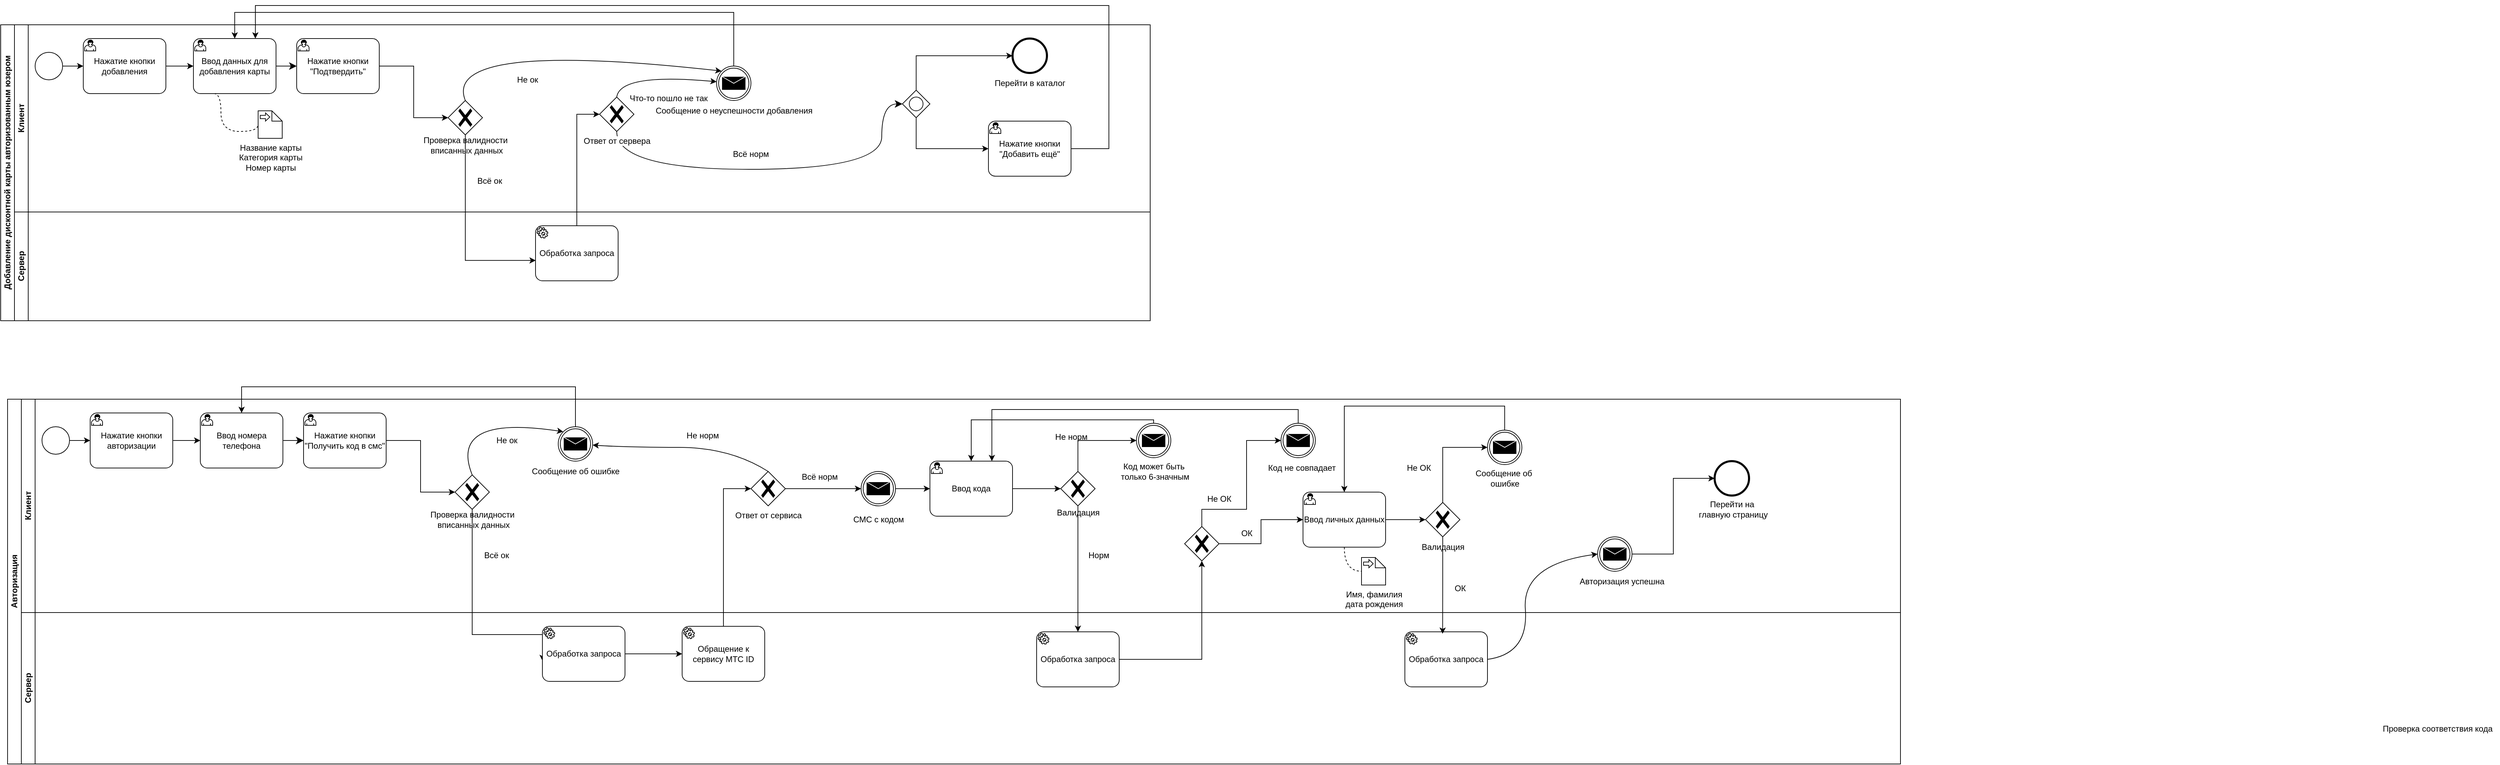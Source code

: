 <mxfile version="25.0.3">
  <diagram id="prtHgNgQTEPvFCAcTncT" name="Page-1">
    <mxGraphModel dx="3053" dy="1520" grid="1" gridSize="10" guides="1" tooltips="1" connect="1" arrows="1" fold="1" page="1" pageScale="1" pageWidth="827" pageHeight="1169" background="#ffffff" math="0" shadow="0">
      <root>
        <mxCell id="0" />
        <mxCell id="1" parent="0" />
        <mxCell id="JBMEqHiXsuzmEP7mQvSx-1" value="Добавление дисконтной карты авторизованным юзером" style="swimlane;html=1;childLayout=stackLayout;resizeParent=1;resizeParentMax=0;horizontal=0;startSize=20;horizontalStack=0;" parent="1" vertex="1">
          <mxGeometry x="30" y="40" width="1670" height="430" as="geometry" />
        </mxCell>
        <mxCell id="JBMEqHiXsuzmEP7mQvSx-2" value="Клиент" style="swimlane;html=1;startSize=20;horizontal=0;" parent="JBMEqHiXsuzmEP7mQvSx-1" vertex="1">
          <mxGeometry x="20" width="1650" height="272" as="geometry" />
        </mxCell>
        <mxCell id="JBMEqHiXsuzmEP7mQvSx-3" value="" style="edgeStyle=orthogonalEdgeStyle;rounded=0;orthogonalLoop=1;jettySize=auto;html=1;" parent="JBMEqHiXsuzmEP7mQvSx-2" source="JBMEqHiXsuzmEP7mQvSx-63" target="JBMEqHiXsuzmEP7mQvSx-6" edge="1">
          <mxGeometry relative="1" as="geometry">
            <mxPoint x="120" y="60" as="targetPoint" />
          </mxGeometry>
        </mxCell>
        <mxCell id="JBMEqHiXsuzmEP7mQvSx-4" value="" style="ellipse;whiteSpace=wrap;html=1;" parent="JBMEqHiXsuzmEP7mQvSx-2" vertex="1">
          <mxGeometry x="30" y="40" width="40" height="40" as="geometry" />
        </mxCell>
        <mxCell id="JBMEqHiXsuzmEP7mQvSx-5" style="edgeStyle=none;curved=1;rounded=0;orthogonalLoop=1;jettySize=auto;html=1;fontSize=12;startSize=8;endSize=8;" parent="JBMEqHiXsuzmEP7mQvSx-2" source="JBMEqHiXsuzmEP7mQvSx-6" target="JBMEqHiXsuzmEP7mQvSx-8" edge="1">
          <mxGeometry relative="1" as="geometry" />
        </mxCell>
        <mxCell id="JBMEqHiXsuzmEP7mQvSx-6" value="Ввод данных для добавления карты" style="points=[[0.25,0,0],[0.5,0,0],[0.75,0,0],[1,0.25,0],[1,0.5,0],[1,0.75,0],[0.75,1,0],[0.5,1,0],[0.25,1,0],[0,0.75,0],[0,0.5,0],[0,0.25,0]];shape=mxgraph.bpmn.task;whiteSpace=wrap;rectStyle=rounded;size=10;html=1;container=1;expand=0;collapsible=0;taskMarker=user;" parent="JBMEqHiXsuzmEP7mQvSx-2" vertex="1">
          <mxGeometry x="260" y="20" width="120" height="80" as="geometry" />
        </mxCell>
        <mxCell id="JBMEqHiXsuzmEP7mQvSx-7" value="&lt;div&gt;Название карты&lt;/div&gt;&lt;div&gt;Категория карты&lt;/div&gt;&lt;div&gt;Номер карты&lt;/div&gt;" style="shape=mxgraph.bpmn.data;labelPosition=center;verticalLabelPosition=bottom;align=center;verticalAlign=top;size=15;html=1;bpmnTransferType=input;" parent="JBMEqHiXsuzmEP7mQvSx-2" vertex="1">
          <mxGeometry x="354" y="125" width="35" height="40" as="geometry" />
        </mxCell>
        <mxCell id="JBMEqHiXsuzmEP7mQvSx-104" style="edgeStyle=orthogonalEdgeStyle;rounded=0;orthogonalLoop=1;jettySize=auto;html=1;entryX=0;entryY=0.5;entryDx=0;entryDy=0;entryPerimeter=0;" parent="JBMEqHiXsuzmEP7mQvSx-2" source="JBMEqHiXsuzmEP7mQvSx-8" target="JBMEqHiXsuzmEP7mQvSx-107" edge="1">
          <mxGeometry relative="1" as="geometry">
            <mxPoint x="640" y="135" as="targetPoint" />
          </mxGeometry>
        </mxCell>
        <mxCell id="JBMEqHiXsuzmEP7mQvSx-8" value="Нажатие кнопки &quot;Подтвердить&quot;" style="points=[[0.25,0,0],[0.5,0,0],[0.75,0,0],[1,0.25,0],[1,0.5,0],[1,0.75,0],[0.75,1,0],[0.5,1,0],[0.25,1,0],[0,0.75,0],[0,0.5,0],[0,0.25,0]];shape=mxgraph.bpmn.task;whiteSpace=wrap;rectStyle=rounded;size=10;html=1;container=1;expand=0;collapsible=0;taskMarker=user;" parent="JBMEqHiXsuzmEP7mQvSx-2" vertex="1">
          <mxGeometry x="410" y="20" width="120" height="80" as="geometry" />
        </mxCell>
        <mxCell id="JBMEqHiXsuzmEP7mQvSx-9" style="edgeStyle=orthogonalEdgeStyle;rounded=0;orthogonalLoop=1;jettySize=auto;html=1;entryX=0;entryY=0.5;entryDx=0;entryDy=0;entryPerimeter=0;fontSize=12;startSize=8;endSize=8;exitX=0.25;exitY=1;exitDx=0;exitDy=0;exitPerimeter=0;endArrow=none;endFill=0;dashed=1;elbow=vertical;curved=1;" parent="JBMEqHiXsuzmEP7mQvSx-2" source="JBMEqHiXsuzmEP7mQvSx-6" target="JBMEqHiXsuzmEP7mQvSx-7" edge="1">
          <mxGeometry relative="1" as="geometry">
            <Array as="points">
              <mxPoint x="300" y="100" />
              <mxPoint x="300" y="155" />
            </Array>
          </mxGeometry>
        </mxCell>
        <mxCell id="JBMEqHiXsuzmEP7mQvSx-27" style="edgeStyle=orthogonalEdgeStyle;rounded=0;orthogonalLoop=1;jettySize=auto;html=1;fontSize=12;startSize=8;endSize=8;curved=1;entryX=0;entryY=0.5;entryDx=0;entryDy=0;labelPosition=center;verticalLabelPosition=bottom;align=center;verticalAlign=top;exitX=0.5;exitY=1;exitDx=0;exitDy=0;exitPerimeter=0;" parent="JBMEqHiXsuzmEP7mQvSx-2" source="JBMEqHiXsuzmEP7mQvSx-90" target="JBMEqHiXsuzmEP7mQvSx-66" edge="1">
          <mxGeometry relative="1" as="geometry">
            <mxPoint x="875" y="202.5" as="sourcePoint" />
            <mxPoint x="1290" y="212.5" as="targetPoint" />
            <Array as="points">
              <mxPoint x="875" y="210" />
              <mxPoint x="1260" y="210" />
              <mxPoint x="1260" y="115" />
            </Array>
          </mxGeometry>
        </mxCell>
        <mxCell id="JBMEqHiXsuzmEP7mQvSx-28" style="edgeStyle=none;curved=1;rounded=0;orthogonalLoop=1;jettySize=auto;html=1;exitX=0.25;exitY=0.75;exitDx=0;exitDy=0;exitPerimeter=0;fontSize=12;startSize=8;endSize=8;" parent="JBMEqHiXsuzmEP7mQvSx-2" edge="1">
          <mxGeometry relative="1" as="geometry">
            <mxPoint x="602.5" y="72.5" as="sourcePoint" />
            <mxPoint x="602.5" y="72.5" as="targetPoint" />
          </mxGeometry>
        </mxCell>
        <mxCell id="JBMEqHiXsuzmEP7mQvSx-63" value="Нажатие кнопки добавления" style="points=[[0.25,0,0],[0.5,0,0],[0.75,0,0],[1,0.25,0],[1,0.5,0],[1,0.75,0],[0.75,1,0],[0.5,1,0],[0.25,1,0],[0,0.75,0],[0,0.5,0],[0,0.25,0]];shape=mxgraph.bpmn.task;whiteSpace=wrap;rectStyle=rounded;size=10;html=1;container=1;expand=0;collapsible=0;taskMarker=user;" parent="JBMEqHiXsuzmEP7mQvSx-2" vertex="1">
          <mxGeometry x="100" y="20" width="120" height="80" as="geometry" />
        </mxCell>
        <mxCell id="JBMEqHiXsuzmEP7mQvSx-64" value="" style="edgeStyle=orthogonalEdgeStyle;rounded=0;orthogonalLoop=1;jettySize=auto;html=1;" parent="JBMEqHiXsuzmEP7mQvSx-2" source="JBMEqHiXsuzmEP7mQvSx-4" target="JBMEqHiXsuzmEP7mQvSx-63" edge="1">
          <mxGeometry relative="1" as="geometry">
            <mxPoint x="278" y="770" as="targetPoint" />
            <mxPoint x="120" y="770" as="sourcePoint" />
          </mxGeometry>
        </mxCell>
        <mxCell id="JBMEqHiXsuzmEP7mQvSx-66" value="" style="rhombus;whiteSpace=wrap;html=1;" parent="JBMEqHiXsuzmEP7mQvSx-2" vertex="1">
          <mxGeometry x="1290" y="95" width="40" height="40" as="geometry" />
        </mxCell>
        <mxCell id="JBMEqHiXsuzmEP7mQvSx-72" value="" style="ellipse;whiteSpace=wrap;html=1;aspect=fixed;" parent="JBMEqHiXsuzmEP7mQvSx-2" vertex="1">
          <mxGeometry x="1300" y="105" width="20" height="20" as="geometry" />
        </mxCell>
        <mxCell id="JBMEqHiXsuzmEP7mQvSx-77" value="" style="points=[[0.145,0.145,0],[0.5,0,0],[0.855,0.145,0],[1,0.5,0],[0.855,0.855,0],[0.5,1,0],[0.145,0.855,0],[0,0.5,0]];shape=mxgraph.bpmn.event;html=1;verticalLabelPosition=bottom;labelBackgroundColor=#ffffff;verticalAlign=top;align=center;perimeter=ellipsePerimeter;outlineConnect=0;aspect=fixed;outline=end;symbol=terminate2;" parent="JBMEqHiXsuzmEP7mQvSx-2" vertex="1">
          <mxGeometry x="1450" y="20" width="50" height="50" as="geometry" />
        </mxCell>
        <mxCell id="JBMEqHiXsuzmEP7mQvSx-79" value="Нажатие кнопки &quot;Добавить ещё&quot;" style="points=[[0.25,0,0],[0.5,0,0],[0.75,0,0],[1,0.25,0],[1,0.5,0],[1,0.75,0],[0.75,1,0],[0.5,1,0],[0.25,1,0],[0,0.75,0],[0,0.5,0],[0,0.25,0]];shape=mxgraph.bpmn.task;whiteSpace=wrap;rectStyle=rounded;size=10;html=1;container=1;expand=0;collapsible=0;taskMarker=user;" parent="JBMEqHiXsuzmEP7mQvSx-2" vertex="1">
          <mxGeometry x="1415" y="140" width="120" height="80" as="geometry" />
        </mxCell>
        <mxCell id="JBMEqHiXsuzmEP7mQvSx-83" style="edgeStyle=orthogonalEdgeStyle;rounded=0;orthogonalLoop=1;jettySize=auto;html=1;exitX=0.5;exitY=0;exitDx=0;exitDy=0;entryX=0;entryY=0.5;entryDx=0;entryDy=0;entryPerimeter=0;" parent="JBMEqHiXsuzmEP7mQvSx-2" source="JBMEqHiXsuzmEP7mQvSx-66" target="JBMEqHiXsuzmEP7mQvSx-77" edge="1">
          <mxGeometry relative="1" as="geometry" />
        </mxCell>
        <mxCell id="JBMEqHiXsuzmEP7mQvSx-85" style="edgeStyle=orthogonalEdgeStyle;rounded=0;orthogonalLoop=1;jettySize=auto;html=1;exitX=0.5;exitY=1;exitDx=0;exitDy=0;entryX=0;entryY=0.5;entryDx=0;entryDy=0;entryPerimeter=0;" parent="JBMEqHiXsuzmEP7mQvSx-2" source="JBMEqHiXsuzmEP7mQvSx-66" target="JBMEqHiXsuzmEP7mQvSx-79" edge="1">
          <mxGeometry relative="1" as="geometry" />
        </mxCell>
        <mxCell id="JBMEqHiXsuzmEP7mQvSx-86" value="Перейти в каталог" style="text;html=1;align=center;verticalAlign=middle;resizable=0;points=[];autosize=1;strokeColor=none;fillColor=none;" parent="JBMEqHiXsuzmEP7mQvSx-2" vertex="1">
          <mxGeometry x="1410" y="70" width="130" height="30" as="geometry" />
        </mxCell>
        <mxCell id="JBMEqHiXsuzmEP7mQvSx-90" value="Ответ от сервера" style="points=[[0.25,0.25,0],[0.5,0,0],[0.75,0.25,0],[1,0.5,0],[0.75,0.75,0],[0.5,1,0],[0.25,0.75,0],[0,0.5,0]];shape=mxgraph.bpmn.gateway2;html=1;verticalLabelPosition=bottom;labelBackgroundColor=#ffffff;verticalAlign=top;align=center;perimeter=rhombusPerimeter;outlineConnect=0;outline=none;symbol=none;gwType=exclusive;" parent="JBMEqHiXsuzmEP7mQvSx-2" vertex="1">
          <mxGeometry x="850" y="105" width="50" height="50" as="geometry" />
        </mxCell>
        <mxCell id="JBMEqHiXsuzmEP7mQvSx-91" value="Всё норм" style="text;html=1;align=center;verticalAlign=middle;whiteSpace=wrap;rounded=0;" parent="JBMEqHiXsuzmEP7mQvSx-2" vertex="1">
          <mxGeometry x="990" y="170" width="160" height="35" as="geometry" />
        </mxCell>
        <mxCell id="JBMEqHiXsuzmEP7mQvSx-96" value="" style="points=[[0.145,0.145,0],[0.5,0,0],[0.855,0.145,0],[1,0.5,0],[0.855,0.855,0],[0.5,1,0],[0.145,0.855,0],[0,0.5,0]];shape=mxgraph.bpmn.event;html=1;verticalLabelPosition=bottom;labelBackgroundColor=#ffffff;verticalAlign=top;align=center;perimeter=ellipsePerimeter;outlineConnect=0;aspect=fixed;outline=throwing;symbol=message;" parent="JBMEqHiXsuzmEP7mQvSx-2" vertex="1">
          <mxGeometry x="1020" y="60" width="50" height="50" as="geometry" />
        </mxCell>
        <mxCell id="JBMEqHiXsuzmEP7mQvSx-97" value="" style="curved=1;endArrow=classic;html=1;rounded=0;exitX=0.5;exitY=0;exitDx=0;exitDy=0;exitPerimeter=0;" parent="JBMEqHiXsuzmEP7mQvSx-2" source="JBMEqHiXsuzmEP7mQvSx-90" target="JBMEqHiXsuzmEP7mQvSx-96" edge="1">
          <mxGeometry width="50" height="50" relative="1" as="geometry">
            <mxPoint x="880" y="105" as="sourcePoint" />
            <mxPoint x="1010" as="targetPoint" />
            <Array as="points">
              <mxPoint x="880" y="70" />
            </Array>
          </mxGeometry>
        </mxCell>
        <mxCell id="JBMEqHiXsuzmEP7mQvSx-100" value="Что-то пошло не так" style="text;html=1;align=center;verticalAlign=middle;resizable=0;points=[];autosize=1;strokeColor=none;fillColor=none;" parent="JBMEqHiXsuzmEP7mQvSx-2" vertex="1">
          <mxGeometry x="880" y="92" width="140" height="30" as="geometry" />
        </mxCell>
        <mxCell id="JBMEqHiXsuzmEP7mQvSx-99" value="Сообщение о неуспешности добавления" style="text;html=1;align=center;verticalAlign=middle;resizable=0;points=[];autosize=1;strokeColor=none;fillColor=none;" parent="JBMEqHiXsuzmEP7mQvSx-2" vertex="1">
          <mxGeometry x="920" y="110" width="250" height="30" as="geometry" />
        </mxCell>
        <mxCell id="JBMEqHiXsuzmEP7mQvSx-101" style="edgeStyle=orthogonalEdgeStyle;rounded=0;orthogonalLoop=1;jettySize=auto;html=1;entryX=0.5;entryY=0;entryDx=0;entryDy=0;entryPerimeter=0;" parent="JBMEqHiXsuzmEP7mQvSx-2" source="JBMEqHiXsuzmEP7mQvSx-96" target="JBMEqHiXsuzmEP7mQvSx-6" edge="1">
          <mxGeometry relative="1" as="geometry">
            <Array as="points">
              <mxPoint x="1045" y="-18" />
              <mxPoint x="320" y="-18" />
            </Array>
          </mxGeometry>
        </mxCell>
        <mxCell id="JBMEqHiXsuzmEP7mQvSx-105" value="Проверка валидности&lt;div&gt;&amp;nbsp;вписанных данных&lt;/div&gt;" style="text;html=1;align=center;verticalAlign=middle;resizable=0;points=[];autosize=1;strokeColor=none;fillColor=none;" parent="JBMEqHiXsuzmEP7mQvSx-2" vertex="1">
          <mxGeometry x="580" y="155" width="150" height="40" as="geometry" />
        </mxCell>
        <mxCell id="JBMEqHiXsuzmEP7mQvSx-107" value="" style="points=[[0.25,0.25,0],[0.5,0,0],[0.75,0.25,0],[1,0.5,0],[0.75,0.75,0],[0.5,1,0],[0.25,0.75,0],[0,0.5,0]];shape=mxgraph.bpmn.gateway2;html=1;verticalLabelPosition=bottom;labelBackgroundColor=#ffffff;verticalAlign=top;align=center;perimeter=rhombusPerimeter;outlineConnect=0;outline=none;symbol=none;gwType=exclusive;" parent="JBMEqHiXsuzmEP7mQvSx-2" vertex="1">
          <mxGeometry x="630" y="110" width="50" height="50" as="geometry" />
        </mxCell>
        <mxCell id="JBMEqHiXsuzmEP7mQvSx-110" value="Всё ок" style="text;html=1;align=center;verticalAlign=middle;resizable=0;points=[];autosize=1;strokeColor=none;fillColor=none;" parent="JBMEqHiXsuzmEP7mQvSx-2" vertex="1">
          <mxGeometry x="660" y="212" width="60" height="30" as="geometry" />
        </mxCell>
        <mxCell id="JBMEqHiXsuzmEP7mQvSx-113" value="" style="curved=1;endArrow=classic;html=1;rounded=0;exitX=0.5;exitY=0;exitDx=0;exitDy=0;exitPerimeter=0;entryX=0.145;entryY=0.145;entryDx=0;entryDy=0;entryPerimeter=0;" parent="JBMEqHiXsuzmEP7mQvSx-2" source="JBMEqHiXsuzmEP7mQvSx-107" target="JBMEqHiXsuzmEP7mQvSx-96" edge="1">
          <mxGeometry width="50" height="50" relative="1" as="geometry">
            <mxPoint x="670" y="80" as="sourcePoint" />
            <mxPoint x="720" y="30" as="targetPoint" />
            <Array as="points">
              <mxPoint x="620" y="22" />
            </Array>
          </mxGeometry>
        </mxCell>
        <mxCell id="JBMEqHiXsuzmEP7mQvSx-114" value="Не ок" style="text;html=1;align=center;verticalAlign=middle;resizable=0;points=[];autosize=1;strokeColor=none;fillColor=none;" parent="JBMEqHiXsuzmEP7mQvSx-2" vertex="1">
          <mxGeometry x="720" y="65" width="50" height="30" as="geometry" />
        </mxCell>
        <mxCell id="JBMEqHiXsuzmEP7mQvSx-116" style="edgeStyle=orthogonalEdgeStyle;rounded=0;orthogonalLoop=1;jettySize=auto;html=1;entryX=0.75;entryY=0;entryDx=0;entryDy=0;entryPerimeter=0;" parent="JBMEqHiXsuzmEP7mQvSx-2" source="JBMEqHiXsuzmEP7mQvSx-79" target="JBMEqHiXsuzmEP7mQvSx-6" edge="1">
          <mxGeometry relative="1" as="geometry">
            <Array as="points">
              <mxPoint x="1590" y="180" />
              <mxPoint x="1590" y="-28" />
              <mxPoint x="350" y="-28" />
            </Array>
          </mxGeometry>
        </mxCell>
        <mxCell id="JBMEqHiXsuzmEP7mQvSx-95" style="edgeStyle=orthogonalEdgeStyle;rounded=0;orthogonalLoop=1;jettySize=auto;html=1;entryX=0;entryY=0.5;entryDx=0;entryDy=0;entryPerimeter=0;" parent="JBMEqHiXsuzmEP7mQvSx-1" source="JBMEqHiXsuzmEP7mQvSx-31" target="JBMEqHiXsuzmEP7mQvSx-90" edge="1">
          <mxGeometry relative="1" as="geometry" />
        </mxCell>
        <mxCell id="JBMEqHiXsuzmEP7mQvSx-106" style="edgeStyle=orthogonalEdgeStyle;rounded=0;orthogonalLoop=1;jettySize=auto;html=1;exitX=0.5;exitY=1;exitDx=0;exitDy=0;exitPerimeter=0;entryX=0.002;entryY=0.63;entryDx=0;entryDy=0;entryPerimeter=0;" parent="JBMEqHiXsuzmEP7mQvSx-1" source="JBMEqHiXsuzmEP7mQvSx-107" target="JBMEqHiXsuzmEP7mQvSx-31" edge="1">
          <mxGeometry relative="1" as="geometry">
            <mxPoint x="700" y="132" as="sourcePoint" />
            <mxPoint x="777" y="298" as="targetPoint" />
            <Array as="points">
              <mxPoint x="675" y="342" />
            </Array>
          </mxGeometry>
        </mxCell>
        <mxCell id="JBMEqHiXsuzmEP7mQvSx-29" value="Сервер" style="swimlane;html=1;startSize=20;horizontal=0;" parent="JBMEqHiXsuzmEP7mQvSx-1" vertex="1">
          <mxGeometry x="20" y="272" width="1650" height="158" as="geometry" />
        </mxCell>
        <mxCell id="JBMEqHiXsuzmEP7mQvSx-31" value="Обработка запроса" style="points=[[0.25,0,0],[0.5,0,0],[0.75,0,0],[1,0.25,0],[1,0.5,0],[1,0.75,0],[0.75,1,0],[0.5,1,0],[0.25,1,0],[0,0.75,0],[0,0.5,0],[0,0.25,0]];shape=mxgraph.bpmn.task;whiteSpace=wrap;rectStyle=rounded;size=10;html=1;container=1;expand=0;collapsible=0;taskMarker=service;" parent="JBMEqHiXsuzmEP7mQvSx-29" vertex="1">
          <mxGeometry x="757" y="20" width="120" height="80" as="geometry" />
        </mxCell>
        <mxCell id="JBMEqHiXsuzmEP7mQvSx-118" value="Авторизация" style="swimlane;html=1;childLayout=stackLayout;resizeParent=1;resizeParentMax=0;horizontal=0;startSize=20;horizontalStack=0;" parent="1" vertex="1">
          <mxGeometry x="40" y="584" width="2750" height="530" as="geometry" />
        </mxCell>
        <mxCell id="JBMEqHiXsuzmEP7mQvSx-119" value="Клиент" style="swimlane;html=1;startSize=20;horizontal=0;" parent="JBMEqHiXsuzmEP7mQvSx-118" vertex="1">
          <mxGeometry x="20" width="2730" height="310" as="geometry" />
        </mxCell>
        <mxCell id="JBMEqHiXsuzmEP7mQvSx-120" value="" style="edgeStyle=orthogonalEdgeStyle;rounded=0;orthogonalLoop=1;jettySize=auto;html=1;" parent="JBMEqHiXsuzmEP7mQvSx-119" source="JBMEqHiXsuzmEP7mQvSx-130" target="JBMEqHiXsuzmEP7mQvSx-123" edge="1">
          <mxGeometry relative="1" as="geometry">
            <mxPoint x="120" y="60" as="targetPoint" />
          </mxGeometry>
        </mxCell>
        <mxCell id="JBMEqHiXsuzmEP7mQvSx-121" value="" style="ellipse;whiteSpace=wrap;html=1;" parent="JBMEqHiXsuzmEP7mQvSx-119" vertex="1">
          <mxGeometry x="30" y="40" width="40" height="40" as="geometry" />
        </mxCell>
        <mxCell id="JBMEqHiXsuzmEP7mQvSx-122" style="edgeStyle=none;curved=1;rounded=0;orthogonalLoop=1;jettySize=auto;html=1;fontSize=12;startSize=8;endSize=8;" parent="JBMEqHiXsuzmEP7mQvSx-119" source="JBMEqHiXsuzmEP7mQvSx-123" target="JBMEqHiXsuzmEP7mQvSx-126" edge="1">
          <mxGeometry relative="1" as="geometry" />
        </mxCell>
        <mxCell id="JBMEqHiXsuzmEP7mQvSx-123" value="Ввод номера телефона" style="points=[[0.25,0,0],[0.5,0,0],[0.75,0,0],[1,0.25,0],[1,0.5,0],[1,0.75,0],[0.75,1,0],[0.5,1,0],[0.25,1,0],[0,0.75,0],[0,0.5,0],[0,0.25,0]];shape=mxgraph.bpmn.task;whiteSpace=wrap;rectStyle=rounded;size=10;html=1;container=1;expand=0;collapsible=0;taskMarker=user;" parent="JBMEqHiXsuzmEP7mQvSx-119" vertex="1">
          <mxGeometry x="260" y="20" width="120" height="80" as="geometry" />
        </mxCell>
        <mxCell id="JBMEqHiXsuzmEP7mQvSx-125" style="edgeStyle=orthogonalEdgeStyle;rounded=0;orthogonalLoop=1;jettySize=auto;html=1;entryX=0;entryY=0.5;entryDx=0;entryDy=0;entryPerimeter=0;" parent="JBMEqHiXsuzmEP7mQvSx-119" source="JBMEqHiXsuzmEP7mQvSx-126" target="JBMEqHiXsuzmEP7mQvSx-147" edge="1">
          <mxGeometry relative="1" as="geometry">
            <mxPoint x="640" y="135" as="targetPoint" />
          </mxGeometry>
        </mxCell>
        <mxCell id="JBMEqHiXsuzmEP7mQvSx-126" value="Нажатие кнопки &quot;Получить код в смс&quot;" style="points=[[0.25,0,0],[0.5,0,0],[0.75,0,0],[1,0.25,0],[1,0.5,0],[1,0.75,0],[0.75,1,0],[0.5,1,0],[0.25,1,0],[0,0.75,0],[0,0.5,0],[0,0.25,0]];shape=mxgraph.bpmn.task;whiteSpace=wrap;rectStyle=rounded;size=10;html=1;container=1;expand=0;collapsible=0;taskMarker=user;" parent="JBMEqHiXsuzmEP7mQvSx-119" vertex="1">
          <mxGeometry x="410" y="20" width="120" height="80" as="geometry" />
        </mxCell>
        <mxCell id="JBMEqHiXsuzmEP7mQvSx-129" style="edgeStyle=none;curved=1;rounded=0;orthogonalLoop=1;jettySize=auto;html=1;exitX=0.25;exitY=0.75;exitDx=0;exitDy=0;exitPerimeter=0;fontSize=12;startSize=8;endSize=8;" parent="JBMEqHiXsuzmEP7mQvSx-119" edge="1">
          <mxGeometry relative="1" as="geometry">
            <mxPoint x="602.5" y="72.5" as="sourcePoint" />
            <mxPoint x="602.5" y="72.5" as="targetPoint" />
          </mxGeometry>
        </mxCell>
        <mxCell id="JBMEqHiXsuzmEP7mQvSx-130" value="Нажатие кнопки авторизации" style="points=[[0.25,0,0],[0.5,0,0],[0.75,0,0],[1,0.25,0],[1,0.5,0],[1,0.75,0],[0.75,1,0],[0.5,1,0],[0.25,1,0],[0,0.75,0],[0,0.5,0],[0,0.25,0]];shape=mxgraph.bpmn.task;whiteSpace=wrap;rectStyle=rounded;size=10;html=1;container=1;expand=0;collapsible=0;taskMarker=user;" parent="JBMEqHiXsuzmEP7mQvSx-119" vertex="1">
          <mxGeometry x="100" y="20" width="120" height="80" as="geometry" />
        </mxCell>
        <mxCell id="JBMEqHiXsuzmEP7mQvSx-131" value="" style="edgeStyle=orthogonalEdgeStyle;rounded=0;orthogonalLoop=1;jettySize=auto;html=1;" parent="JBMEqHiXsuzmEP7mQvSx-119" source="JBMEqHiXsuzmEP7mQvSx-121" target="JBMEqHiXsuzmEP7mQvSx-130" edge="1">
          <mxGeometry relative="1" as="geometry">
            <mxPoint x="278" y="770" as="targetPoint" />
            <mxPoint x="120" y="770" as="sourcePoint" />
          </mxGeometry>
        </mxCell>
        <mxCell id="JBMEqHiXsuzmEP7mQvSx-134" value="" style="points=[[0.145,0.145,0],[0.5,0,0],[0.855,0.145,0],[1,0.5,0],[0.855,0.855,0],[0.5,1,0],[0.145,0.855,0],[0,0.5,0]];shape=mxgraph.bpmn.event;html=1;verticalLabelPosition=bottom;labelBackgroundColor=#ffffff;verticalAlign=top;align=center;perimeter=ellipsePerimeter;outlineConnect=0;aspect=fixed;outline=end;symbol=terminate2;" parent="JBMEqHiXsuzmEP7mQvSx-119" vertex="1">
          <mxGeometry x="2460" y="90" width="50" height="50" as="geometry" />
        </mxCell>
        <mxCell id="JBMEqHiXsuzmEP7mQvSx-138" value="Перейти на&lt;div&gt;&amp;nbsp;главную страницу&lt;/div&gt;" style="text;html=1;align=center;verticalAlign=middle;resizable=0;points=[];autosize=1;strokeColor=none;fillColor=none;" parent="JBMEqHiXsuzmEP7mQvSx-119" vertex="1">
          <mxGeometry x="2420" y="140" width="130" height="40" as="geometry" />
        </mxCell>
        <mxCell id="JBMEqHiXsuzmEP7mQvSx-161" style="edgeStyle=orthogonalEdgeStyle;rounded=0;orthogonalLoop=1;jettySize=auto;html=1;entryX=0;entryY=0.5;entryDx=0;entryDy=0;entryPerimeter=0;" parent="JBMEqHiXsuzmEP7mQvSx-119" source="JBMEqHiXsuzmEP7mQvSx-139" target="JBMEqHiXsuzmEP7mQvSx-162" edge="1">
          <mxGeometry relative="1" as="geometry" />
        </mxCell>
        <mxCell id="JBMEqHiXsuzmEP7mQvSx-139" value="Ответ от сервиса" style="points=[[0.25,0.25,0],[0.5,0,0],[0.75,0.25,0],[1,0.5,0],[0.75,0.75,0],[0.5,1,0],[0.25,0.75,0],[0,0.5,0]];shape=mxgraph.bpmn.gateway2;html=1;verticalLabelPosition=bottom;labelBackgroundColor=#ffffff;verticalAlign=top;align=center;perimeter=rhombusPerimeter;outlineConnect=0;outline=none;symbol=none;gwType=exclusive;" parent="JBMEqHiXsuzmEP7mQvSx-119" vertex="1">
          <mxGeometry x="1060" y="105" width="50" height="50" as="geometry" />
        </mxCell>
        <mxCell id="JBMEqHiXsuzmEP7mQvSx-140" value="Всё норм" style="text;html=1;align=center;verticalAlign=middle;whiteSpace=wrap;rounded=0;" parent="JBMEqHiXsuzmEP7mQvSx-119" vertex="1">
          <mxGeometry x="1080" y="95" width="160" height="35" as="geometry" />
        </mxCell>
        <mxCell id="JBMEqHiXsuzmEP7mQvSx-141" value="" style="points=[[0.145,0.145,0],[0.5,0,0],[0.855,0.145,0],[1,0.5,0],[0.855,0.855,0],[0.5,1,0],[0.145,0.855,0],[0,0.5,0]];shape=mxgraph.bpmn.event;html=1;verticalLabelPosition=bottom;labelBackgroundColor=#ffffff;verticalAlign=top;align=center;perimeter=ellipsePerimeter;outlineConnect=0;aspect=fixed;outline=throwing;symbol=message;" parent="JBMEqHiXsuzmEP7mQvSx-119" vertex="1">
          <mxGeometry x="780" y="40" width="50" height="50" as="geometry" />
        </mxCell>
        <mxCell id="JBMEqHiXsuzmEP7mQvSx-142" value="" style="curved=1;endArrow=classic;html=1;rounded=0;exitX=0.5;exitY=0;exitDx=0;exitDy=0;exitPerimeter=0;" parent="JBMEqHiXsuzmEP7mQvSx-119" source="JBMEqHiXsuzmEP7mQvSx-139" target="JBMEqHiXsuzmEP7mQvSx-141" edge="1">
          <mxGeometry width="50" height="50" relative="1" as="geometry">
            <mxPoint x="880" y="105" as="sourcePoint" />
            <mxPoint x="1010" as="targetPoint" />
            <Array as="points">
              <mxPoint x="1030" y="70" />
              <mxPoint x="880" y="70" />
            </Array>
          </mxGeometry>
        </mxCell>
        <mxCell id="JBMEqHiXsuzmEP7mQvSx-145" style="edgeStyle=orthogonalEdgeStyle;rounded=0;orthogonalLoop=1;jettySize=auto;html=1;entryX=0.5;entryY=0;entryDx=0;entryDy=0;entryPerimeter=0;" parent="JBMEqHiXsuzmEP7mQvSx-119" source="JBMEqHiXsuzmEP7mQvSx-141" target="JBMEqHiXsuzmEP7mQvSx-123" edge="1">
          <mxGeometry relative="1" as="geometry">
            <Array as="points">
              <mxPoint x="805" y="-18" />
              <mxPoint x="320" y="-18" />
            </Array>
          </mxGeometry>
        </mxCell>
        <mxCell id="JBMEqHiXsuzmEP7mQvSx-146" value="Проверка валидности&lt;div&gt;&amp;nbsp;вписанных данных&lt;/div&gt;" style="text;html=1;align=center;verticalAlign=middle;resizable=0;points=[];autosize=1;strokeColor=none;fillColor=none;" parent="JBMEqHiXsuzmEP7mQvSx-119" vertex="1">
          <mxGeometry x="580" y="155" width="150" height="40" as="geometry" />
        </mxCell>
        <mxCell id="JBMEqHiXsuzmEP7mQvSx-147" value="" style="points=[[0.25,0.25,0],[0.5,0,0],[0.75,0.25,0],[1,0.5,0],[0.75,0.75,0],[0.5,1,0],[0.25,0.75,0],[0,0.5,0]];shape=mxgraph.bpmn.gateway2;html=1;verticalLabelPosition=bottom;labelBackgroundColor=#ffffff;verticalAlign=top;align=center;perimeter=rhombusPerimeter;outlineConnect=0;outline=none;symbol=none;gwType=exclusive;" parent="JBMEqHiXsuzmEP7mQvSx-119" vertex="1">
          <mxGeometry x="630" y="110" width="50" height="50" as="geometry" />
        </mxCell>
        <mxCell id="JBMEqHiXsuzmEP7mQvSx-148" value="Всё ок" style="text;html=1;align=center;verticalAlign=middle;resizable=0;points=[];autosize=1;strokeColor=none;fillColor=none;" parent="JBMEqHiXsuzmEP7mQvSx-119" vertex="1">
          <mxGeometry x="660" y="212" width="60" height="30" as="geometry" />
        </mxCell>
        <mxCell id="JBMEqHiXsuzmEP7mQvSx-149" value="" style="curved=1;endArrow=classic;html=1;rounded=0;exitX=0.5;exitY=0;exitDx=0;exitDy=0;exitPerimeter=0;entryX=0.145;entryY=0.145;entryDx=0;entryDy=0;entryPerimeter=0;" parent="JBMEqHiXsuzmEP7mQvSx-119" source="JBMEqHiXsuzmEP7mQvSx-147" target="JBMEqHiXsuzmEP7mQvSx-141" edge="1">
          <mxGeometry width="50" height="50" relative="1" as="geometry">
            <mxPoint x="670" y="80" as="sourcePoint" />
            <mxPoint x="720" y="30" as="targetPoint" />
            <Array as="points">
              <mxPoint x="620" y="22" />
            </Array>
          </mxGeometry>
        </mxCell>
        <mxCell id="JBMEqHiXsuzmEP7mQvSx-150" value="Не ок" style="text;html=1;align=center;verticalAlign=middle;resizable=0;points=[];autosize=1;strokeColor=none;fillColor=none;" parent="JBMEqHiXsuzmEP7mQvSx-119" vertex="1">
          <mxGeometry x="680" y="45" width="50" height="30" as="geometry" />
        </mxCell>
        <mxCell id="JBMEqHiXsuzmEP7mQvSx-158" value="Сообщение об ошибке" style="text;html=1;align=center;verticalAlign=middle;resizable=0;points=[];autosize=1;strokeColor=none;fillColor=none;" parent="JBMEqHiXsuzmEP7mQvSx-119" vertex="1">
          <mxGeometry x="730" y="90" width="150" height="30" as="geometry" />
        </mxCell>
        <mxCell id="JBMEqHiXsuzmEP7mQvSx-160" value="Не норм" style="text;html=1;align=center;verticalAlign=middle;whiteSpace=wrap;rounded=0;" parent="JBMEqHiXsuzmEP7mQvSx-119" vertex="1">
          <mxGeometry x="910" y="35" width="160" height="35" as="geometry" />
        </mxCell>
        <mxCell id="JBMEqHiXsuzmEP7mQvSx-162" value="" style="points=[[0.145,0.145,0],[0.5,0,0],[0.855,0.145,0],[1,0.5,0],[0.855,0.855,0],[0.5,1,0],[0.145,0.855,0],[0,0.5,0]];shape=mxgraph.bpmn.event;html=1;verticalLabelPosition=bottom;labelBackgroundColor=#ffffff;verticalAlign=top;align=center;perimeter=ellipsePerimeter;outlineConnect=0;aspect=fixed;outline=throwing;symbol=message;" parent="JBMEqHiXsuzmEP7mQvSx-119" vertex="1">
          <mxGeometry x="1220" y="105" width="50" height="50" as="geometry" />
        </mxCell>
        <mxCell id="JBMEqHiXsuzmEP7mQvSx-163" value="СМС с кодом" style="text;html=1;align=center;verticalAlign=middle;resizable=0;points=[];autosize=1;strokeColor=none;fillColor=none;" parent="JBMEqHiXsuzmEP7mQvSx-119" vertex="1">
          <mxGeometry x="1195" y="160" width="100" height="30" as="geometry" />
        </mxCell>
        <mxCell id="JBMEqHiXsuzmEP7mQvSx-164" value="Ввод кода" style="points=[[0.25,0,0],[0.5,0,0],[0.75,0,0],[1,0.25,0],[1,0.5,0],[1,0.75,0],[0.75,1,0],[0.5,1,0],[0.25,1,0],[0,0.75,0],[0,0.5,0],[0,0.25,0]];shape=mxgraph.bpmn.task;whiteSpace=wrap;rectStyle=rounded;size=10;html=1;container=1;expand=0;collapsible=0;taskMarker=user;" parent="JBMEqHiXsuzmEP7mQvSx-119" vertex="1">
          <mxGeometry x="1320" y="90" width="120" height="80" as="geometry" />
        </mxCell>
        <mxCell id="JBMEqHiXsuzmEP7mQvSx-165" style="edgeStyle=orthogonalEdgeStyle;rounded=0;orthogonalLoop=1;jettySize=auto;html=1;entryX=0;entryY=0.5;entryDx=0;entryDy=0;entryPerimeter=0;" parent="JBMEqHiXsuzmEP7mQvSx-119" source="JBMEqHiXsuzmEP7mQvSx-162" target="JBMEqHiXsuzmEP7mQvSx-164" edge="1">
          <mxGeometry relative="1" as="geometry" />
        </mxCell>
        <mxCell id="JBMEqHiXsuzmEP7mQvSx-166" value="" style="points=[[0.25,0.25,0],[0.5,0,0],[0.75,0.25,0],[1,0.5,0],[0.75,0.75,0],[0.5,1,0],[0.25,0.75,0],[0,0.5,0]];shape=mxgraph.bpmn.gateway2;html=1;verticalLabelPosition=bottom;labelBackgroundColor=#ffffff;verticalAlign=top;align=center;perimeter=rhombusPerimeter;outlineConnect=0;outline=none;symbol=none;gwType=exclusive;" parent="JBMEqHiXsuzmEP7mQvSx-119" vertex="1">
          <mxGeometry x="1510" y="105" width="50" height="50" as="geometry" />
        </mxCell>
        <mxCell id="JBMEqHiXsuzmEP7mQvSx-167" style="edgeStyle=orthogonalEdgeStyle;rounded=0;orthogonalLoop=1;jettySize=auto;html=1;entryX=0;entryY=0.5;entryDx=0;entryDy=0;entryPerimeter=0;" parent="JBMEqHiXsuzmEP7mQvSx-119" source="JBMEqHiXsuzmEP7mQvSx-164" target="JBMEqHiXsuzmEP7mQvSx-166" edge="1">
          <mxGeometry relative="1" as="geometry" />
        </mxCell>
        <mxCell id="JBMEqHiXsuzmEP7mQvSx-168" value="Валидация" style="text;html=1;align=center;verticalAlign=middle;resizable=0;points=[];autosize=1;strokeColor=none;fillColor=none;" parent="JBMEqHiXsuzmEP7mQvSx-119" vertex="1">
          <mxGeometry x="1490" y="150" width="90" height="30" as="geometry" />
        </mxCell>
        <mxCell id="JBMEqHiXsuzmEP7mQvSx-169" value="" style="points=[[0.145,0.145,0],[0.5,0,0],[0.855,0.145,0],[1,0.5,0],[0.855,0.855,0],[0.5,1,0],[0.145,0.855,0],[0,0.5,0]];shape=mxgraph.bpmn.event;html=1;verticalLabelPosition=bottom;labelBackgroundColor=#ffffff;verticalAlign=top;align=center;perimeter=ellipsePerimeter;outlineConnect=0;aspect=fixed;outline=throwing;symbol=message;" parent="JBMEqHiXsuzmEP7mQvSx-119" vertex="1">
          <mxGeometry x="1620" y="35" width="50" height="50" as="geometry" />
        </mxCell>
        <mxCell id="JBMEqHiXsuzmEP7mQvSx-170" value="Код может быть&lt;div&gt;&amp;nbsp;только 6-значным&lt;/div&gt;" style="text;html=1;align=center;verticalAlign=middle;resizable=0;points=[];autosize=1;strokeColor=none;fillColor=none;" parent="JBMEqHiXsuzmEP7mQvSx-119" vertex="1">
          <mxGeometry x="1580" y="85" width="130" height="40" as="geometry" />
        </mxCell>
        <mxCell id="JBMEqHiXsuzmEP7mQvSx-171" style="edgeStyle=orthogonalEdgeStyle;rounded=0;orthogonalLoop=1;jettySize=auto;html=1;entryX=0;entryY=0.5;entryDx=0;entryDy=0;entryPerimeter=0;" parent="JBMEqHiXsuzmEP7mQvSx-119" source="JBMEqHiXsuzmEP7mQvSx-166" target="JBMEqHiXsuzmEP7mQvSx-169" edge="1">
          <mxGeometry relative="1" as="geometry">
            <Array as="points">
              <mxPoint x="1535" y="60" />
            </Array>
          </mxGeometry>
        </mxCell>
        <mxCell id="JBMEqHiXsuzmEP7mQvSx-172" style="edgeStyle=orthogonalEdgeStyle;rounded=0;orthogonalLoop=1;jettySize=auto;html=1;entryX=0.5;entryY=0;entryDx=0;entryDy=0;entryPerimeter=0;" parent="JBMEqHiXsuzmEP7mQvSx-119" source="JBMEqHiXsuzmEP7mQvSx-169" target="JBMEqHiXsuzmEP7mQvSx-164" edge="1">
          <mxGeometry relative="1" as="geometry">
            <Array as="points">
              <mxPoint x="1645" y="30" />
              <mxPoint x="1380" y="30" />
            </Array>
          </mxGeometry>
        </mxCell>
        <mxCell id="JBMEqHiXsuzmEP7mQvSx-176" value="Норм" style="text;html=1;align=center;verticalAlign=middle;resizable=0;points=[];autosize=1;strokeColor=none;fillColor=none;" parent="JBMEqHiXsuzmEP7mQvSx-119" vertex="1">
          <mxGeometry x="1540" y="212" width="50" height="30" as="geometry" />
        </mxCell>
        <mxCell id="JBMEqHiXsuzmEP7mQvSx-177" value="" style="points=[[0.25,0.25,0],[0.5,0,0],[0.75,0.25,0],[1,0.5,0],[0.75,0.75,0],[0.5,1,0],[0.25,0.75,0],[0,0.5,0]];shape=mxgraph.bpmn.gateway2;html=1;verticalLabelPosition=bottom;labelBackgroundColor=#ffffff;verticalAlign=top;align=center;perimeter=rhombusPerimeter;outlineConnect=0;outline=none;symbol=none;gwType=exclusive;" parent="JBMEqHiXsuzmEP7mQvSx-119" vertex="1">
          <mxGeometry x="1690" y="185" width="50" height="50" as="geometry" />
        </mxCell>
        <mxCell id="JBMEqHiXsuzmEP7mQvSx-180" value="Ввод личных данных" style="points=[[0.25,0,0],[0.5,0,0],[0.75,0,0],[1,0.25,0],[1,0.5,0],[1,0.75,0],[0.75,1,0],[0.5,1,0],[0.25,1,0],[0,0.75,0],[0,0.5,0],[0,0.25,0]];shape=mxgraph.bpmn.task;whiteSpace=wrap;rectStyle=rounded;size=10;html=1;container=1;expand=0;collapsible=0;taskMarker=user;" parent="JBMEqHiXsuzmEP7mQvSx-119" vertex="1">
          <mxGeometry x="1862" y="135" width="120" height="80" as="geometry" />
        </mxCell>
        <mxCell id="JBMEqHiXsuzmEP7mQvSx-185" value="" style="points=[[0.25,0.25,0],[0.5,0,0],[0.75,0.25,0],[1,0.5,0],[0.75,0.75,0],[0.5,1,0],[0.25,0.75,0],[0,0.5,0]];shape=mxgraph.bpmn.gateway2;html=1;verticalLabelPosition=bottom;labelBackgroundColor=#ffffff;verticalAlign=top;align=center;perimeter=rhombusPerimeter;outlineConnect=0;outline=none;symbol=none;gwType=exclusive;" parent="JBMEqHiXsuzmEP7mQvSx-119" vertex="1">
          <mxGeometry x="2040" y="150" width="50" height="50" as="geometry" />
        </mxCell>
        <mxCell id="JBMEqHiXsuzmEP7mQvSx-186" style="edgeStyle=orthogonalEdgeStyle;rounded=0;orthogonalLoop=1;jettySize=auto;html=1;exitX=1;exitY=0.5;exitDx=0;exitDy=0;exitPerimeter=0;entryX=0;entryY=0.5;entryDx=0;entryDy=0;entryPerimeter=0;" parent="JBMEqHiXsuzmEP7mQvSx-119" source="JBMEqHiXsuzmEP7mQvSx-177" target="JBMEqHiXsuzmEP7mQvSx-180" edge="1">
          <mxGeometry relative="1" as="geometry" />
        </mxCell>
        <mxCell id="JBMEqHiXsuzmEP7mQvSx-187" value="ОК" style="text;html=1;align=center;verticalAlign=middle;resizable=0;points=[];autosize=1;strokeColor=none;fillColor=none;" parent="JBMEqHiXsuzmEP7mQvSx-119" vertex="1">
          <mxGeometry x="1760" y="180" width="40" height="30" as="geometry" />
        </mxCell>
        <mxCell id="JBMEqHiXsuzmEP7mQvSx-188" value="" style="points=[[0.145,0.145,0],[0.5,0,0],[0.855,0.145,0],[1,0.5,0],[0.855,0.855,0],[0.5,1,0],[0.145,0.855,0],[0,0.5,0]];shape=mxgraph.bpmn.event;html=1;verticalLabelPosition=bottom;labelBackgroundColor=#ffffff;verticalAlign=top;align=center;perimeter=ellipsePerimeter;outlineConnect=0;aspect=fixed;outline=throwing;symbol=message;" parent="JBMEqHiXsuzmEP7mQvSx-119" vertex="1">
          <mxGeometry x="1830" y="35" width="50" height="50" as="geometry" />
        </mxCell>
        <mxCell id="JBMEqHiXsuzmEP7mQvSx-189" value="Код не совпадает" style="text;html=1;align=center;verticalAlign=middle;resizable=0;points=[];autosize=1;strokeColor=none;fillColor=none;" parent="JBMEqHiXsuzmEP7mQvSx-119" vertex="1">
          <mxGeometry x="1800" y="85" width="120" height="30" as="geometry" />
        </mxCell>
        <mxCell id="JBMEqHiXsuzmEP7mQvSx-190" style="edgeStyle=orthogonalEdgeStyle;rounded=0;orthogonalLoop=1;jettySize=auto;html=1;entryX=0;entryY=0.5;entryDx=0;entryDy=0;entryPerimeter=0;" parent="JBMEqHiXsuzmEP7mQvSx-119" source="JBMEqHiXsuzmEP7mQvSx-177" target="JBMEqHiXsuzmEP7mQvSx-188" edge="1">
          <mxGeometry relative="1" as="geometry">
            <Array as="points">
              <mxPoint x="1715" y="160" />
              <mxPoint x="1780" y="160" />
              <mxPoint x="1780" y="60" />
            </Array>
          </mxGeometry>
        </mxCell>
        <mxCell id="JBMEqHiXsuzmEP7mQvSx-191" value="Не ОК" style="text;html=1;align=center;verticalAlign=middle;resizable=0;points=[];autosize=1;strokeColor=none;fillColor=none;" parent="JBMEqHiXsuzmEP7mQvSx-119" vertex="1">
          <mxGeometry x="1710" y="130" width="60" height="30" as="geometry" />
        </mxCell>
        <mxCell id="JBMEqHiXsuzmEP7mQvSx-192" style="edgeStyle=orthogonalEdgeStyle;rounded=0;orthogonalLoop=1;jettySize=auto;html=1;entryX=0.75;entryY=0;entryDx=0;entryDy=0;entryPerimeter=0;exitX=0.5;exitY=0;exitDx=0;exitDy=0;exitPerimeter=0;" parent="JBMEqHiXsuzmEP7mQvSx-119" source="JBMEqHiXsuzmEP7mQvSx-188" target="JBMEqHiXsuzmEP7mQvSx-164" edge="1">
          <mxGeometry relative="1" as="geometry">
            <mxPoint x="1855" y="70" as="sourcePoint" />
            <mxPoint x="1380" y="125" as="targetPoint" />
            <Array as="points">
              <mxPoint x="1855" y="15" />
              <mxPoint x="1410" y="15" />
            </Array>
          </mxGeometry>
        </mxCell>
        <mxCell id="JBMEqHiXsuzmEP7mQvSx-173" value="Не норм" style="text;html=1;align=center;verticalAlign=middle;resizable=0;points=[];autosize=1;strokeColor=none;fillColor=none;" parent="JBMEqHiXsuzmEP7mQvSx-119" vertex="1">
          <mxGeometry x="1490" y="40" width="70" height="30" as="geometry" />
        </mxCell>
        <mxCell id="JBMEqHiXsuzmEP7mQvSx-183" value="&lt;div&gt;Имя, фамилия&lt;/div&gt;&lt;div&gt;дата рождения&lt;/div&gt;" style="shape=mxgraph.bpmn.data;labelPosition=center;verticalLabelPosition=bottom;align=center;verticalAlign=top;size=15;html=1;bpmnTransferType=input;" parent="JBMEqHiXsuzmEP7mQvSx-119" vertex="1">
          <mxGeometry x="1947" y="230" width="35" height="40" as="geometry" />
        </mxCell>
        <mxCell id="JBMEqHiXsuzmEP7mQvSx-184" style="edgeStyle=orthogonalEdgeStyle;rounded=0;orthogonalLoop=1;jettySize=auto;html=1;entryX=0;entryY=0.5;entryDx=0;entryDy=0;entryPerimeter=0;fontSize=12;startSize=8;endSize=8;exitX=0.5;exitY=1;exitDx=0;exitDy=0;exitPerimeter=0;endArrow=none;endFill=0;dashed=1;elbow=vertical;curved=1;" parent="JBMEqHiXsuzmEP7mQvSx-119" source="JBMEqHiXsuzmEP7mQvSx-180" target="JBMEqHiXsuzmEP7mQvSx-183" edge="1">
          <mxGeometry relative="1" as="geometry">
            <Array as="points">
              <mxPoint x="1922" y="250" />
            </Array>
            <mxPoint x="1900" y="250" as="sourcePoint" />
          </mxGeometry>
        </mxCell>
        <mxCell id="JBMEqHiXsuzmEP7mQvSx-194" style="edgeStyle=orthogonalEdgeStyle;rounded=0;orthogonalLoop=1;jettySize=auto;html=1;exitX=1;exitY=0.5;exitDx=0;exitDy=0;exitPerimeter=0;entryX=0;entryY=0.5;entryDx=0;entryDy=0;entryPerimeter=0;" parent="JBMEqHiXsuzmEP7mQvSx-119" source="JBMEqHiXsuzmEP7mQvSx-180" target="JBMEqHiXsuzmEP7mQvSx-185" edge="1">
          <mxGeometry relative="1" as="geometry" />
        </mxCell>
        <mxCell id="JBMEqHiXsuzmEP7mQvSx-195" value="Валидация" style="text;html=1;align=center;verticalAlign=middle;resizable=0;points=[];autosize=1;strokeColor=none;fillColor=none;" parent="JBMEqHiXsuzmEP7mQvSx-119" vertex="1">
          <mxGeometry x="2020" y="200" width="90" height="30" as="geometry" />
        </mxCell>
        <mxCell id="JBMEqHiXsuzmEP7mQvSx-196" value="ОК" style="text;html=1;align=center;verticalAlign=middle;resizable=0;points=[];autosize=1;strokeColor=none;fillColor=none;" parent="JBMEqHiXsuzmEP7mQvSx-119" vertex="1">
          <mxGeometry x="2070" y="260" width="40" height="30" as="geometry" />
        </mxCell>
        <mxCell id="JBMEqHiXsuzmEP7mQvSx-197" value="" style="points=[[0.145,0.145,0],[0.5,0,0],[0.855,0.145,0],[1,0.5,0],[0.855,0.855,0],[0.5,1,0],[0.145,0.855,0],[0,0.5,0]];shape=mxgraph.bpmn.event;html=1;verticalLabelPosition=bottom;labelBackgroundColor=#ffffff;verticalAlign=top;align=center;perimeter=ellipsePerimeter;outlineConnect=0;aspect=fixed;outline=throwing;symbol=message;" parent="JBMEqHiXsuzmEP7mQvSx-119" vertex="1">
          <mxGeometry x="2130" y="45" width="50" height="50" as="geometry" />
        </mxCell>
        <mxCell id="JBMEqHiXsuzmEP7mQvSx-198" value="Сообщение об&amp;nbsp;&lt;div&gt;ошибке&lt;/div&gt;" style="text;html=1;align=center;verticalAlign=middle;resizable=0;points=[];autosize=1;strokeColor=none;fillColor=none;" parent="JBMEqHiXsuzmEP7mQvSx-119" vertex="1">
          <mxGeometry x="2100" y="95" width="110" height="40" as="geometry" />
        </mxCell>
        <mxCell id="JBMEqHiXsuzmEP7mQvSx-199" style="edgeStyle=orthogonalEdgeStyle;rounded=0;orthogonalLoop=1;jettySize=auto;html=1;entryX=0;entryY=0.5;entryDx=0;entryDy=0;entryPerimeter=0;" parent="JBMEqHiXsuzmEP7mQvSx-119" source="JBMEqHiXsuzmEP7mQvSx-185" target="JBMEqHiXsuzmEP7mQvSx-197" edge="1">
          <mxGeometry relative="1" as="geometry">
            <Array as="points">
              <mxPoint x="2065" y="70" />
            </Array>
          </mxGeometry>
        </mxCell>
        <mxCell id="JBMEqHiXsuzmEP7mQvSx-200" value="Не ОК" style="text;html=1;align=center;verticalAlign=middle;resizable=0;points=[];autosize=1;strokeColor=none;fillColor=none;" parent="JBMEqHiXsuzmEP7mQvSx-119" vertex="1">
          <mxGeometry x="2000" y="85" width="60" height="30" as="geometry" />
        </mxCell>
        <mxCell id="JBMEqHiXsuzmEP7mQvSx-201" style="edgeStyle=orthogonalEdgeStyle;rounded=0;orthogonalLoop=1;jettySize=auto;html=1;entryX=0.5;entryY=0;entryDx=0;entryDy=0;entryPerimeter=0;" parent="JBMEqHiXsuzmEP7mQvSx-119" source="JBMEqHiXsuzmEP7mQvSx-197" target="JBMEqHiXsuzmEP7mQvSx-180" edge="1">
          <mxGeometry relative="1" as="geometry">
            <Array as="points">
              <mxPoint x="2155" y="10" />
              <mxPoint x="1922" y="10" />
            </Array>
          </mxGeometry>
        </mxCell>
        <mxCell id="JBMEqHiXsuzmEP7mQvSx-204" value="" style="points=[[0.145,0.145,0],[0.5,0,0],[0.855,0.145,0],[1,0.5,0],[0.855,0.855,0],[0.5,1,0],[0.145,0.855,0],[0,0.5,0]];shape=mxgraph.bpmn.event;html=1;verticalLabelPosition=bottom;labelBackgroundColor=#ffffff;verticalAlign=top;align=center;perimeter=ellipsePerimeter;outlineConnect=0;aspect=fixed;outline=throwing;symbol=message;" parent="JBMEqHiXsuzmEP7mQvSx-119" vertex="1">
          <mxGeometry x="2290" y="200" width="50" height="50" as="geometry" />
        </mxCell>
        <mxCell id="JBMEqHiXsuzmEP7mQvSx-207" style="edgeStyle=orthogonalEdgeStyle;rounded=0;orthogonalLoop=1;jettySize=auto;html=1;entryX=0;entryY=0.5;entryDx=0;entryDy=0;entryPerimeter=0;" parent="JBMEqHiXsuzmEP7mQvSx-119" source="JBMEqHiXsuzmEP7mQvSx-204" target="JBMEqHiXsuzmEP7mQvSx-134" edge="1">
          <mxGeometry relative="1" as="geometry" />
        </mxCell>
        <mxCell id="JBMEqHiXsuzmEP7mQvSx-206" value="Авторизация успешна" style="text;html=1;align=center;verticalAlign=middle;resizable=0;points=[];autosize=1;strokeColor=none;fillColor=none;" parent="JBMEqHiXsuzmEP7mQvSx-119" vertex="1">
          <mxGeometry x="2250" y="250" width="150" height="30" as="geometry" />
        </mxCell>
        <mxCell id="JBMEqHiXsuzmEP7mQvSx-152" style="edgeStyle=orthogonalEdgeStyle;rounded=0;orthogonalLoop=1;jettySize=auto;html=1;entryX=0;entryY=0.5;entryDx=0;entryDy=0;entryPerimeter=0;exitX=0.5;exitY=0;exitDx=0;exitDy=0;exitPerimeter=0;" parent="JBMEqHiXsuzmEP7mQvSx-118" source="JBMEqHiXsuzmEP7mQvSx-156" target="JBMEqHiXsuzmEP7mQvSx-139" edge="1">
          <mxGeometry relative="1" as="geometry" />
        </mxCell>
        <mxCell id="JBMEqHiXsuzmEP7mQvSx-153" style="edgeStyle=orthogonalEdgeStyle;rounded=0;orthogonalLoop=1;jettySize=auto;html=1;exitX=0.5;exitY=1;exitDx=0;exitDy=0;exitPerimeter=0;entryX=0.002;entryY=0.63;entryDx=0;entryDy=0;entryPerimeter=0;" parent="JBMEqHiXsuzmEP7mQvSx-118" source="JBMEqHiXsuzmEP7mQvSx-147" target="JBMEqHiXsuzmEP7mQvSx-155" edge="1">
          <mxGeometry relative="1" as="geometry">
            <mxPoint x="700" y="132" as="sourcePoint" />
            <mxPoint x="777" y="298" as="targetPoint" />
            <Array as="points">
              <mxPoint x="675" y="342" />
            </Array>
          </mxGeometry>
        </mxCell>
        <mxCell id="JBMEqHiXsuzmEP7mQvSx-154" value="Сервер" style="swimlane;html=1;startSize=20;horizontal=0;" parent="JBMEqHiXsuzmEP7mQvSx-118" vertex="1">
          <mxGeometry x="20" y="310" width="2730" height="220" as="geometry" />
        </mxCell>
        <mxCell id="JBMEqHiXsuzmEP7mQvSx-155" value="Обработка запроса" style="points=[[0.25,0,0],[0.5,0,0],[0.75,0,0],[1,0.25,0],[1,0.5,0],[1,0.75,0],[0.75,1,0],[0.5,1,0],[0.25,1,0],[0,0.75,0],[0,0.5,0],[0,0.25,0]];shape=mxgraph.bpmn.task;whiteSpace=wrap;rectStyle=rounded;size=10;html=1;container=1;expand=0;collapsible=0;taskMarker=service;" parent="JBMEqHiXsuzmEP7mQvSx-154" vertex="1">
          <mxGeometry x="757" y="20" width="120" height="80" as="geometry" />
        </mxCell>
        <mxCell id="JBMEqHiXsuzmEP7mQvSx-156" value="Обращение к сервису MTC ID" style="points=[[0.25,0,0],[0.5,0,0],[0.75,0,0],[1,0.25,0],[1,0.5,0],[1,0.75,0],[0.75,1,0],[0.5,1,0],[0.25,1,0],[0,0.75,0],[0,0.5,0],[0,0.25,0]];shape=mxgraph.bpmn.task;whiteSpace=wrap;rectStyle=rounded;size=10;html=1;container=1;expand=0;collapsible=0;taskMarker=service;" parent="JBMEqHiXsuzmEP7mQvSx-154" vertex="1">
          <mxGeometry x="960" y="20" width="120" height="80" as="geometry" />
        </mxCell>
        <mxCell id="JBMEqHiXsuzmEP7mQvSx-157" style="edgeStyle=orthogonalEdgeStyle;rounded=0;orthogonalLoop=1;jettySize=auto;html=1;entryX=0;entryY=0.5;entryDx=0;entryDy=0;entryPerimeter=0;" parent="JBMEqHiXsuzmEP7mQvSx-154" source="JBMEqHiXsuzmEP7mQvSx-155" target="JBMEqHiXsuzmEP7mQvSx-156" edge="1">
          <mxGeometry relative="1" as="geometry" />
        </mxCell>
        <mxCell id="JBMEqHiXsuzmEP7mQvSx-174" value="Обработка запроса" style="points=[[0.25,0,0],[0.5,0,0],[0.75,0,0],[1,0.25,0],[1,0.5,0],[1,0.75,0],[0.75,1,0],[0.5,1,0],[0.25,1,0],[0,0.75,0],[0,0.5,0],[0,0.25,0]];shape=mxgraph.bpmn.task;whiteSpace=wrap;rectStyle=rounded;size=10;html=1;container=1;expand=0;collapsible=0;taskMarker=service;" parent="JBMEqHiXsuzmEP7mQvSx-154" vertex="1">
          <mxGeometry x="1475" y="28" width="120" height="80" as="geometry" />
        </mxCell>
        <mxCell id="JBMEqHiXsuzmEP7mQvSx-202" value="Обработка запроса" style="points=[[0.25,0,0],[0.5,0,0],[0.75,0,0],[1,0.25,0],[1,0.5,0],[1,0.75,0],[0.75,1,0],[0.5,1,0],[0.25,1,0],[0,0.75,0],[0,0.5,0],[0,0.25,0]];shape=mxgraph.bpmn.task;whiteSpace=wrap;rectStyle=rounded;size=10;html=1;container=1;expand=0;collapsible=0;taskMarker=service;" parent="JBMEqHiXsuzmEP7mQvSx-154" vertex="1">
          <mxGeometry x="2010" y="28" width="120" height="80" as="geometry" />
        </mxCell>
        <mxCell id="JBMEqHiXsuzmEP7mQvSx-175" style="edgeStyle=orthogonalEdgeStyle;rounded=0;orthogonalLoop=1;jettySize=auto;html=1;entryX=0.5;entryY=0;entryDx=0;entryDy=0;entryPerimeter=0;exitX=0.5;exitY=1;exitDx=0;exitDy=0;exitPerimeter=0;" parent="JBMEqHiXsuzmEP7mQvSx-118" source="JBMEqHiXsuzmEP7mQvSx-166" target="JBMEqHiXsuzmEP7mQvSx-174" edge="1">
          <mxGeometry relative="1" as="geometry" />
        </mxCell>
        <mxCell id="JBMEqHiXsuzmEP7mQvSx-178" style="edgeStyle=orthogonalEdgeStyle;rounded=0;orthogonalLoop=1;jettySize=auto;html=1;entryX=0.5;entryY=1;entryDx=0;entryDy=0;entryPerimeter=0;" parent="JBMEqHiXsuzmEP7mQvSx-118" source="JBMEqHiXsuzmEP7mQvSx-174" target="JBMEqHiXsuzmEP7mQvSx-177" edge="1">
          <mxGeometry relative="1" as="geometry" />
        </mxCell>
        <mxCell id="JBMEqHiXsuzmEP7mQvSx-203" style="edgeStyle=orthogonalEdgeStyle;rounded=0;orthogonalLoop=1;jettySize=auto;html=1;entryX=0.457;entryY=0.035;entryDx=0;entryDy=0;entryPerimeter=0;" parent="JBMEqHiXsuzmEP7mQvSx-118" source="JBMEqHiXsuzmEP7mQvSx-185" target="JBMEqHiXsuzmEP7mQvSx-202" edge="1">
          <mxGeometry relative="1" as="geometry" />
        </mxCell>
        <mxCell id="JBMEqHiXsuzmEP7mQvSx-205" value="" style="curved=1;endArrow=classic;html=1;rounded=0;exitX=1;exitY=0.5;exitDx=0;exitDy=0;exitPerimeter=0;entryX=0;entryY=0.5;entryDx=0;entryDy=0;entryPerimeter=0;" parent="JBMEqHiXsuzmEP7mQvSx-118" source="JBMEqHiXsuzmEP7mQvSx-202" target="JBMEqHiXsuzmEP7mQvSx-204" edge="1">
          <mxGeometry width="50" height="50" relative="1" as="geometry">
            <mxPoint x="2190" y="374" as="sourcePoint" />
            <mxPoint x="2240" y="324" as="targetPoint" />
            <Array as="points">
              <mxPoint x="2210" y="370" />
              <mxPoint x="2200" y="240" />
            </Array>
          </mxGeometry>
        </mxCell>
        <mxCell id="JBMEqHiXsuzmEP7mQvSx-179" value="Проверка соответствия кода" style="text;html=1;align=center;verticalAlign=middle;resizable=0;points=[];autosize=1;strokeColor=none;fillColor=none;" parent="1" vertex="1">
          <mxGeometry x="3480" y="1048" width="180" height="30" as="geometry" />
        </mxCell>
      </root>
    </mxGraphModel>
  </diagram>
</mxfile>
